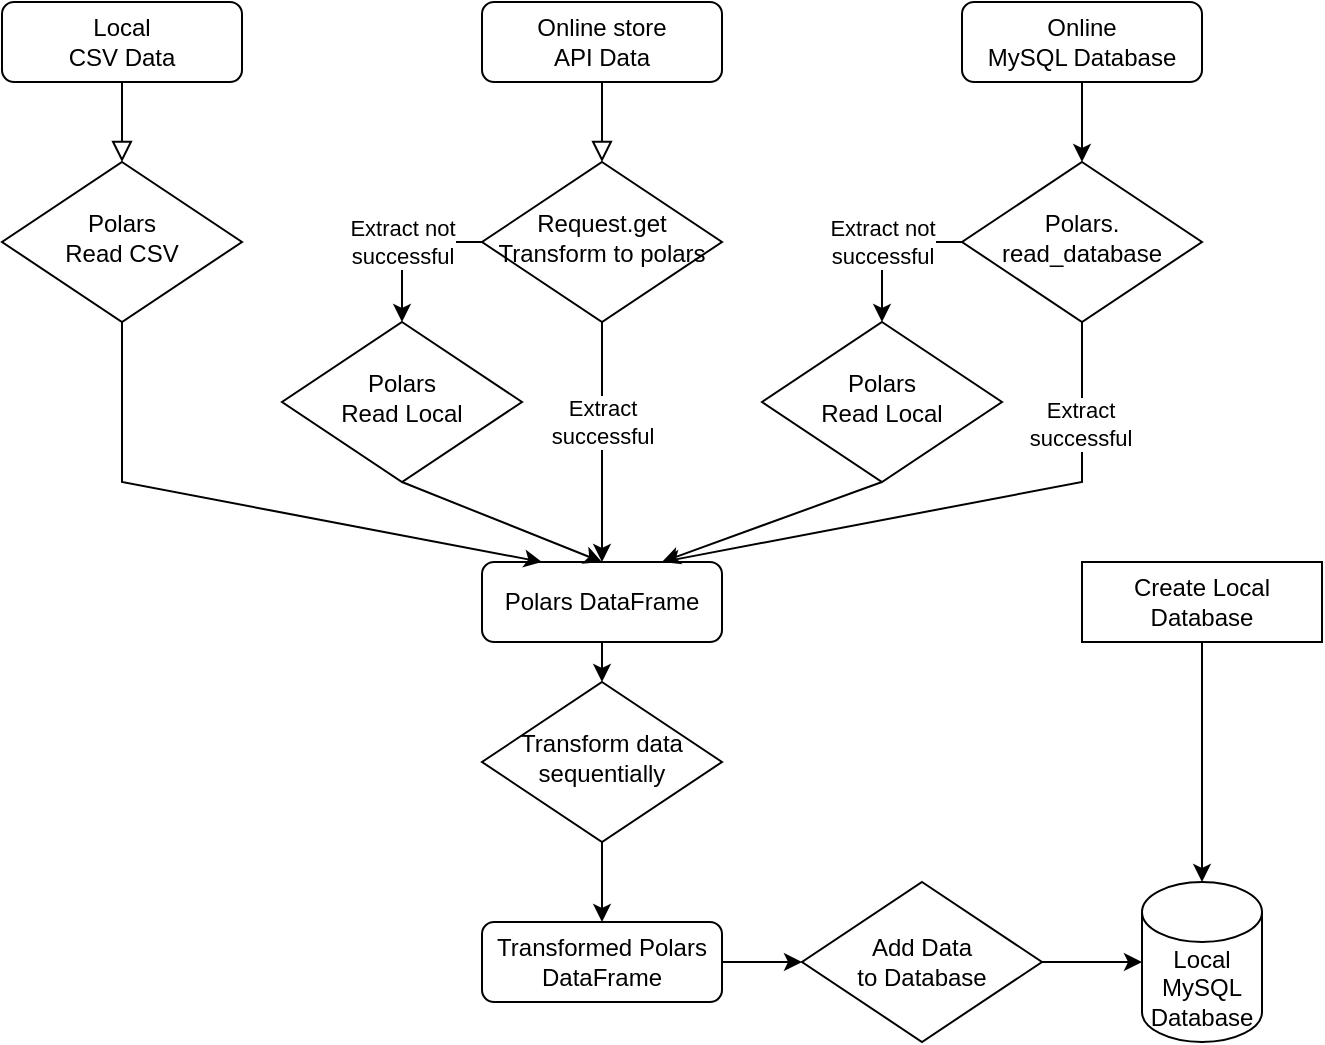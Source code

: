 <mxfile version="26.2.9">
  <diagram id="C5RBs43oDa-KdzZeNtuy" name="Page-1">
    <mxGraphModel dx="1183" dy="655" grid="1" gridSize="10" guides="1" tooltips="1" connect="1" arrows="1" fold="1" page="1" pageScale="1" pageWidth="827" pageHeight="1169" math="0" shadow="0">
      <root>
        <mxCell id="WIyWlLk6GJQsqaUBKTNV-0" />
        <mxCell id="WIyWlLk6GJQsqaUBKTNV-1" parent="WIyWlLk6GJQsqaUBKTNV-0" />
        <mxCell id="WIyWlLk6GJQsqaUBKTNV-2" value="" style="rounded=0;html=1;jettySize=auto;orthogonalLoop=1;fontSize=11;endArrow=block;endFill=0;endSize=8;strokeWidth=1;shadow=0;labelBackgroundColor=none;edgeStyle=orthogonalEdgeStyle;" parent="WIyWlLk6GJQsqaUBKTNV-1" source="WIyWlLk6GJQsqaUBKTNV-3" target="WIyWlLk6GJQsqaUBKTNV-6" edge="1">
          <mxGeometry relative="1" as="geometry" />
        </mxCell>
        <mxCell id="WIyWlLk6GJQsqaUBKTNV-3" value="&lt;div&gt;Local&lt;/div&gt;CSV Data" style="rounded=1;whiteSpace=wrap;html=1;fontSize=12;glass=0;strokeWidth=1;shadow=0;" parent="WIyWlLk6GJQsqaUBKTNV-1" vertex="1">
          <mxGeometry x="120" y="80" width="120" height="40" as="geometry" />
        </mxCell>
        <mxCell id="WIyWlLk6GJQsqaUBKTNV-6" value="Polars&lt;br&gt;Read CSV" style="rhombus;whiteSpace=wrap;html=1;shadow=0;fontFamily=Helvetica;fontSize=12;align=center;strokeWidth=1;spacing=6;spacingTop=-4;" parent="WIyWlLk6GJQsqaUBKTNV-1" vertex="1">
          <mxGeometry x="120" y="160" width="120" height="80" as="geometry" />
        </mxCell>
        <mxCell id="vkeumvhCTq7-8Tk91_Lh-0" value="&lt;div&gt;Online store&lt;/div&gt;&lt;div&gt;API Data&lt;/div&gt;" style="rounded=1;whiteSpace=wrap;html=1;fontSize=12;glass=0;strokeWidth=1;shadow=0;" vertex="1" parent="WIyWlLk6GJQsqaUBKTNV-1">
          <mxGeometry x="360" y="80" width="120" height="40" as="geometry" />
        </mxCell>
        <mxCell id="vkeumvhCTq7-8Tk91_Lh-11" value="" style="edgeStyle=orthogonalEdgeStyle;rounded=0;orthogonalLoop=1;jettySize=auto;html=1;" edge="1" parent="WIyWlLk6GJQsqaUBKTNV-1" source="vkeumvhCTq7-8Tk91_Lh-1" target="vkeumvhCTq7-8Tk91_Lh-4">
          <mxGeometry relative="1" as="geometry" />
        </mxCell>
        <mxCell id="vkeumvhCTq7-8Tk91_Lh-1" value="&lt;div&gt;Online&lt;br&gt;MySQL Database&lt;/div&gt;" style="rounded=1;whiteSpace=wrap;html=1;fontSize=12;glass=0;strokeWidth=1;shadow=0;" vertex="1" parent="WIyWlLk6GJQsqaUBKTNV-1">
          <mxGeometry x="600" y="80" width="120" height="40" as="geometry" />
        </mxCell>
        <mxCell id="vkeumvhCTq7-8Tk91_Lh-2" value="Request.get&lt;br&gt;Transform to polars" style="rhombus;whiteSpace=wrap;html=1;shadow=0;fontFamily=Helvetica;fontSize=12;align=center;strokeWidth=1;spacing=6;spacingTop=-4;" vertex="1" parent="WIyWlLk6GJQsqaUBKTNV-1">
          <mxGeometry x="360" y="160" width="120" height="80" as="geometry" />
        </mxCell>
        <mxCell id="vkeumvhCTq7-8Tk91_Lh-3" value="" style="rounded=0;html=1;jettySize=auto;orthogonalLoop=1;fontSize=11;endArrow=block;endFill=0;endSize=8;strokeWidth=1;shadow=0;labelBackgroundColor=none;edgeStyle=orthogonalEdgeStyle;exitX=0.5;exitY=1;exitDx=0;exitDy=0;entryX=0.5;entryY=0;entryDx=0;entryDy=0;" edge="1" parent="WIyWlLk6GJQsqaUBKTNV-1" source="vkeumvhCTq7-8Tk91_Lh-0" target="vkeumvhCTq7-8Tk91_Lh-2">
          <mxGeometry relative="1" as="geometry">
            <mxPoint x="270" y="130" as="sourcePoint" />
            <mxPoint x="270" y="180" as="targetPoint" />
          </mxGeometry>
        </mxCell>
        <mxCell id="vkeumvhCTq7-8Tk91_Lh-4" value="Polars.&lt;div&gt;read_database&lt;/div&gt;" style="rhombus;whiteSpace=wrap;html=1;shadow=0;fontFamily=Helvetica;fontSize=12;align=center;strokeWidth=1;spacing=6;spacingTop=-4;" vertex="1" parent="WIyWlLk6GJQsqaUBKTNV-1">
          <mxGeometry x="600" y="160" width="120" height="80" as="geometry" />
        </mxCell>
        <mxCell id="vkeumvhCTq7-8Tk91_Lh-7" value="" style="endArrow=classic;html=1;rounded=0;exitX=0;exitY=0.5;exitDx=0;exitDy=0;entryX=0.5;entryY=0;entryDx=0;entryDy=0;" edge="1" parent="WIyWlLk6GJQsqaUBKTNV-1" source="vkeumvhCTq7-8Tk91_Lh-4" target="vkeumvhCTq7-8Tk91_Lh-17">
          <mxGeometry relative="1" as="geometry">
            <mxPoint x="490" y="380" as="sourcePoint" />
            <mxPoint x="520" y="240" as="targetPoint" />
            <Array as="points">
              <mxPoint x="560" y="200" />
            </Array>
          </mxGeometry>
        </mxCell>
        <mxCell id="vkeumvhCTq7-8Tk91_Lh-8" value="Extract not&lt;br&gt;successful" style="edgeLabel;resizable=0;html=1;;align=center;verticalAlign=middle;" connectable="0" vertex="1" parent="vkeumvhCTq7-8Tk91_Lh-7">
          <mxGeometry relative="1" as="geometry" />
        </mxCell>
        <mxCell id="vkeumvhCTq7-8Tk91_Lh-9" value="" style="endArrow=classic;html=1;rounded=0;exitX=0;exitY=0.5;exitDx=0;exitDy=0;entryX=0.5;entryY=0;entryDx=0;entryDy=0;" edge="1" parent="WIyWlLk6GJQsqaUBKTNV-1" source="vkeumvhCTq7-8Tk91_Lh-2" target="vkeumvhCTq7-8Tk91_Lh-16">
          <mxGeometry relative="1" as="geometry">
            <mxPoint x="340" y="200" as="sourcePoint" />
            <mxPoint x="320" y="240" as="targetPoint" />
            <Array as="points">
              <mxPoint x="320" y="200" />
            </Array>
          </mxGeometry>
        </mxCell>
        <mxCell id="vkeumvhCTq7-8Tk91_Lh-10" value="Extract not&lt;br&gt;successful" style="edgeLabel;resizable=0;html=1;;align=center;verticalAlign=middle;" connectable="0" vertex="1" parent="vkeumvhCTq7-8Tk91_Lh-9">
          <mxGeometry relative="1" as="geometry" />
        </mxCell>
        <mxCell id="vkeumvhCTq7-8Tk91_Lh-12" value="" style="endArrow=classic;html=1;rounded=0;exitX=0.5;exitY=1;exitDx=0;exitDy=0;entryX=0.75;entryY=0;entryDx=0;entryDy=0;" edge="1" parent="WIyWlLk6GJQsqaUBKTNV-1" source="vkeumvhCTq7-8Tk91_Lh-4" target="vkeumvhCTq7-8Tk91_Lh-19">
          <mxGeometry relative="1" as="geometry">
            <mxPoint x="700" y="310" as="sourcePoint" />
            <mxPoint x="620" y="360" as="targetPoint" />
            <Array as="points">
              <mxPoint x="660" y="320" />
            </Array>
          </mxGeometry>
        </mxCell>
        <mxCell id="vkeumvhCTq7-8Tk91_Lh-13" value="Extract&lt;br&gt;successful" style="edgeLabel;resizable=0;html=1;;align=center;verticalAlign=middle;" connectable="0" vertex="1" parent="vkeumvhCTq7-8Tk91_Lh-12">
          <mxGeometry relative="1" as="geometry">
            <mxPoint x="65" y="-42" as="offset" />
          </mxGeometry>
        </mxCell>
        <mxCell id="vkeumvhCTq7-8Tk91_Lh-14" value="" style="endArrow=classic;html=1;rounded=0;exitX=0.5;exitY=1;exitDx=0;exitDy=0;entryX=0.5;entryY=0;entryDx=0;entryDy=0;" edge="1" parent="WIyWlLk6GJQsqaUBKTNV-1" source="vkeumvhCTq7-8Tk91_Lh-2" target="vkeumvhCTq7-8Tk91_Lh-19">
          <mxGeometry relative="1" as="geometry">
            <mxPoint x="430" y="250" as="sourcePoint" />
            <mxPoint x="420" y="360" as="targetPoint" />
            <Array as="points" />
          </mxGeometry>
        </mxCell>
        <mxCell id="vkeumvhCTq7-8Tk91_Lh-15" value="Extract&lt;br&gt;successful" style="edgeLabel;resizable=0;html=1;;align=center;verticalAlign=middle;" connectable="0" vertex="1" parent="vkeumvhCTq7-8Tk91_Lh-14">
          <mxGeometry relative="1" as="geometry">
            <mxPoint y="-10" as="offset" />
          </mxGeometry>
        </mxCell>
        <mxCell id="vkeumvhCTq7-8Tk91_Lh-16" value="Polars&lt;br&gt;Read Local" style="rhombus;whiteSpace=wrap;html=1;shadow=0;fontFamily=Helvetica;fontSize=12;align=center;strokeWidth=1;spacing=6;spacingTop=-4;" vertex="1" parent="WIyWlLk6GJQsqaUBKTNV-1">
          <mxGeometry x="260" y="240" width="120" height="80" as="geometry" />
        </mxCell>
        <mxCell id="vkeumvhCTq7-8Tk91_Lh-17" value="Polars&lt;br&gt;Read Local" style="rhombus;whiteSpace=wrap;html=1;shadow=0;fontFamily=Helvetica;fontSize=12;align=center;strokeWidth=1;spacing=6;spacingTop=-4;" vertex="1" parent="WIyWlLk6GJQsqaUBKTNV-1">
          <mxGeometry x="500" y="240" width="120" height="80" as="geometry" />
        </mxCell>
        <mxCell id="vkeumvhCTq7-8Tk91_Lh-19" value="&lt;div&gt;Polars DataFrame&lt;/div&gt;" style="rounded=1;whiteSpace=wrap;html=1;fontSize=12;glass=0;strokeWidth=1;shadow=0;" vertex="1" parent="WIyWlLk6GJQsqaUBKTNV-1">
          <mxGeometry x="360" y="360" width="120" height="40" as="geometry" />
        </mxCell>
        <mxCell id="vkeumvhCTq7-8Tk91_Lh-20" value="" style="endArrow=classic;html=1;rounded=0;exitX=0.5;exitY=1;exitDx=0;exitDy=0;entryX=0.75;entryY=0;entryDx=0;entryDy=0;" edge="1" parent="WIyWlLk6GJQsqaUBKTNV-1" source="vkeumvhCTq7-8Tk91_Lh-17" target="vkeumvhCTq7-8Tk91_Lh-19">
          <mxGeometry width="50" height="50" relative="1" as="geometry">
            <mxPoint x="480" y="390" as="sourcePoint" />
            <mxPoint x="530" y="340" as="targetPoint" />
            <Array as="points" />
          </mxGeometry>
        </mxCell>
        <mxCell id="vkeumvhCTq7-8Tk91_Lh-21" value="" style="endArrow=classic;html=1;rounded=0;exitX=0.5;exitY=1;exitDx=0;exitDy=0;entryX=0.5;entryY=0;entryDx=0;entryDy=0;" edge="1" parent="WIyWlLk6GJQsqaUBKTNV-1" source="vkeumvhCTq7-8Tk91_Lh-16" target="vkeumvhCTq7-8Tk91_Lh-19">
          <mxGeometry width="50" height="50" relative="1" as="geometry">
            <mxPoint x="480" y="390" as="sourcePoint" />
            <mxPoint x="530" y="340" as="targetPoint" />
            <Array as="points" />
          </mxGeometry>
        </mxCell>
        <mxCell id="vkeumvhCTq7-8Tk91_Lh-24" value="" style="endArrow=classic;html=1;rounded=0;entryX=0.25;entryY=0;entryDx=0;entryDy=0;exitX=0.5;exitY=1;exitDx=0;exitDy=0;" edge="1" parent="WIyWlLk6GJQsqaUBKTNV-1" source="WIyWlLk6GJQsqaUBKTNV-6" target="vkeumvhCTq7-8Tk91_Lh-19">
          <mxGeometry width="50" height="50" relative="1" as="geometry">
            <mxPoint x="480" y="390" as="sourcePoint" />
            <mxPoint x="530" y="340" as="targetPoint" />
            <Array as="points">
              <mxPoint x="180" y="320" />
            </Array>
          </mxGeometry>
        </mxCell>
        <mxCell id="vkeumvhCTq7-8Tk91_Lh-26" value="Transform data&lt;div&gt;sequentially&lt;/div&gt;" style="rhombus;whiteSpace=wrap;html=1;shadow=0;fontFamily=Helvetica;fontSize=12;align=center;strokeWidth=1;spacing=6;spacingTop=-4;" vertex="1" parent="WIyWlLk6GJQsqaUBKTNV-1">
          <mxGeometry x="360" y="420" width="120" height="80" as="geometry" />
        </mxCell>
        <mxCell id="vkeumvhCTq7-8Tk91_Lh-27" value="" style="endArrow=classic;html=1;rounded=0;exitX=0.5;exitY=1;exitDx=0;exitDy=0;entryX=0.5;entryY=0;entryDx=0;entryDy=0;" edge="1" parent="WIyWlLk6GJQsqaUBKTNV-1" source="vkeumvhCTq7-8Tk91_Lh-19" target="vkeumvhCTq7-8Tk91_Lh-26">
          <mxGeometry width="50" height="50" relative="1" as="geometry">
            <mxPoint x="490" y="560" as="sourcePoint" />
            <mxPoint x="540" y="510" as="targetPoint" />
          </mxGeometry>
        </mxCell>
        <mxCell id="vkeumvhCTq7-8Tk91_Lh-28" value="Local MySQL Database" style="shape=cylinder3;whiteSpace=wrap;html=1;boundedLbl=1;backgroundOutline=1;size=15;" vertex="1" parent="WIyWlLk6GJQsqaUBKTNV-1">
          <mxGeometry x="690" y="520" width="60" height="80" as="geometry" />
        </mxCell>
        <mxCell id="vkeumvhCTq7-8Tk91_Lh-29" value="Create Local&lt;br&gt;Database" style="rounded=0;whiteSpace=wrap;html=1;" vertex="1" parent="WIyWlLk6GJQsqaUBKTNV-1">
          <mxGeometry x="660" y="360" width="120" height="40" as="geometry" />
        </mxCell>
        <mxCell id="vkeumvhCTq7-8Tk91_Lh-30" value="" style="endArrow=classic;html=1;rounded=0;exitX=0.5;exitY=1;exitDx=0;exitDy=0;entryX=0.5;entryY=0;entryDx=0;entryDy=0;entryPerimeter=0;" edge="1" parent="WIyWlLk6GJQsqaUBKTNV-1" source="vkeumvhCTq7-8Tk91_Lh-29" target="vkeumvhCTq7-8Tk91_Lh-28">
          <mxGeometry width="50" height="50" relative="1" as="geometry">
            <mxPoint x="490" y="390" as="sourcePoint" />
            <mxPoint x="540" y="340" as="targetPoint" />
          </mxGeometry>
        </mxCell>
        <mxCell id="vkeumvhCTq7-8Tk91_Lh-31" value="Add Data&lt;div&gt;to Database&lt;/div&gt;" style="rhombus;whiteSpace=wrap;html=1;" vertex="1" parent="WIyWlLk6GJQsqaUBKTNV-1">
          <mxGeometry x="520" y="520" width="120" height="80" as="geometry" />
        </mxCell>
        <mxCell id="vkeumvhCTq7-8Tk91_Lh-33" value="&lt;div&gt;Transformed Polars DataFrame&lt;/div&gt;" style="rounded=1;whiteSpace=wrap;html=1;fontSize=12;glass=0;strokeWidth=1;shadow=0;" vertex="1" parent="WIyWlLk6GJQsqaUBKTNV-1">
          <mxGeometry x="360" y="540" width="120" height="40" as="geometry" />
        </mxCell>
        <mxCell id="vkeumvhCTq7-8Tk91_Lh-34" value="" style="endArrow=classic;html=1;rounded=0;exitX=0.5;exitY=1;exitDx=0;exitDy=0;entryX=0.5;entryY=0;entryDx=0;entryDy=0;" edge="1" parent="WIyWlLk6GJQsqaUBKTNV-1" source="vkeumvhCTq7-8Tk91_Lh-26" target="vkeumvhCTq7-8Tk91_Lh-33">
          <mxGeometry width="50" height="50" relative="1" as="geometry">
            <mxPoint x="490" y="390" as="sourcePoint" />
            <mxPoint x="540" y="340" as="targetPoint" />
          </mxGeometry>
        </mxCell>
        <mxCell id="vkeumvhCTq7-8Tk91_Lh-35" value="" style="endArrow=classic;html=1;rounded=0;exitX=1;exitY=0.5;exitDx=0;exitDy=0;entryX=0;entryY=0.5;entryDx=0;entryDy=0;" edge="1" parent="WIyWlLk6GJQsqaUBKTNV-1" source="vkeumvhCTq7-8Tk91_Lh-33" target="vkeumvhCTq7-8Tk91_Lh-31">
          <mxGeometry width="50" height="50" relative="1" as="geometry">
            <mxPoint x="490" y="390" as="sourcePoint" />
            <mxPoint x="540" y="340" as="targetPoint" />
          </mxGeometry>
        </mxCell>
        <mxCell id="vkeumvhCTq7-8Tk91_Lh-36" value="" style="endArrow=classic;html=1;rounded=0;exitX=1;exitY=0.5;exitDx=0;exitDy=0;entryX=0;entryY=0.5;entryDx=0;entryDy=0;entryPerimeter=0;" edge="1" parent="WIyWlLk6GJQsqaUBKTNV-1" source="vkeumvhCTq7-8Tk91_Lh-31" target="vkeumvhCTq7-8Tk91_Lh-28">
          <mxGeometry width="50" height="50" relative="1" as="geometry">
            <mxPoint x="490" y="390" as="sourcePoint" />
            <mxPoint x="540" y="340" as="targetPoint" />
          </mxGeometry>
        </mxCell>
      </root>
    </mxGraphModel>
  </diagram>
</mxfile>
